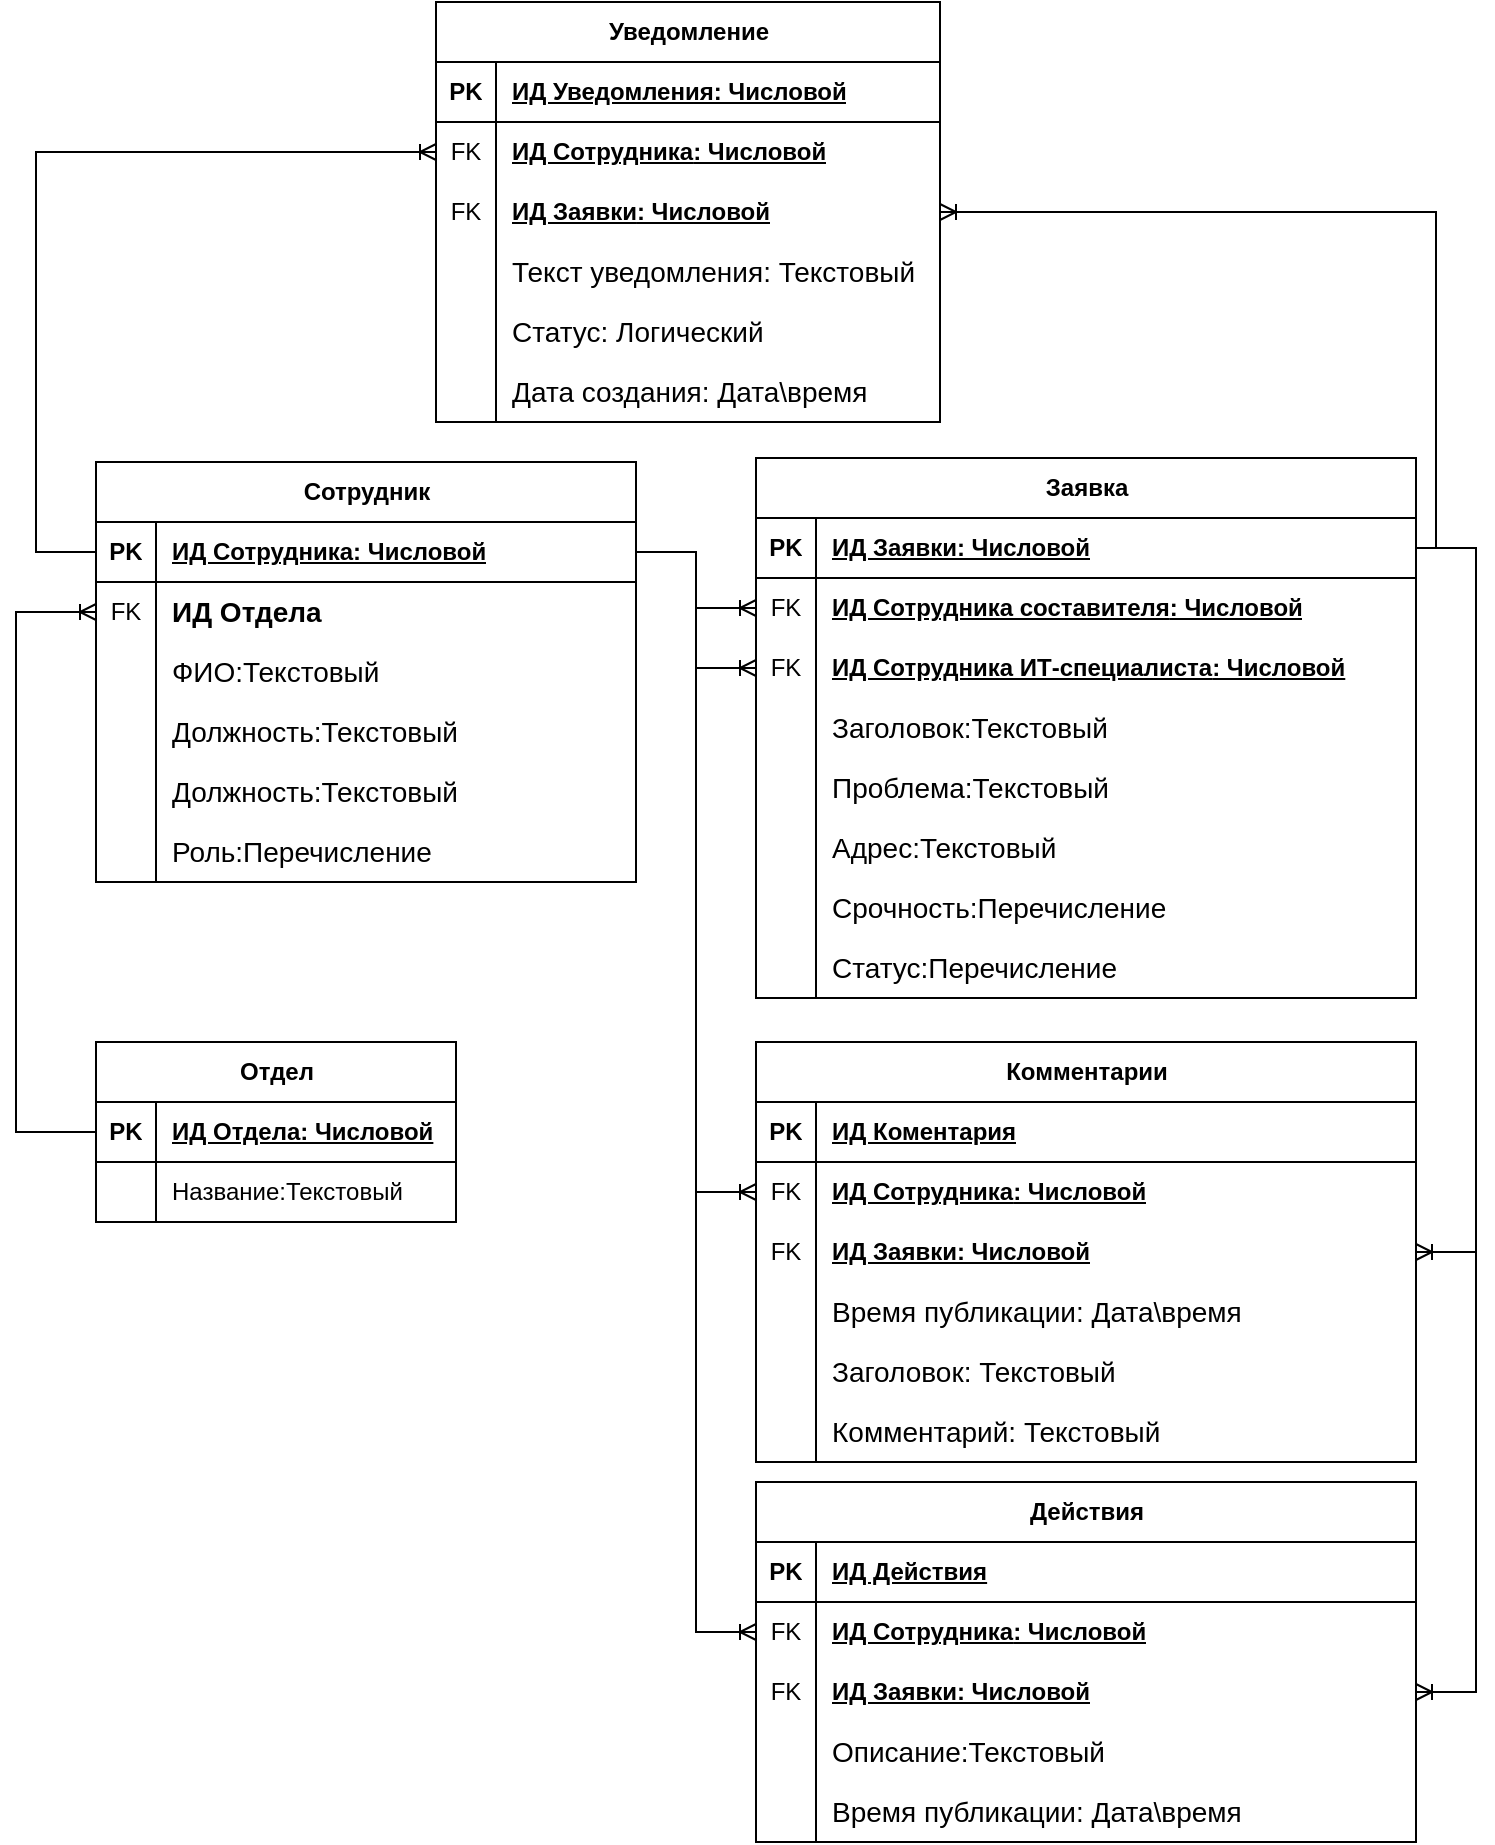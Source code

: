 <mxfile version="24.8.6">
  <diagram id="R2lEEEUBdFMjLlhIrx00" name="Page-1">
    <mxGraphModel grid="1" page="1" gridSize="10" guides="1" tooltips="1" connect="1" arrows="1" fold="1" pageScale="1" pageWidth="850" pageHeight="1100" math="0" shadow="0" extFonts="Permanent Marker^https://fonts.googleapis.com/css?family=Permanent+Marker">
      <root>
        <mxCell id="0" />
        <mxCell id="1" parent="0" />
        <mxCell id="m5fT4UCXN7bWRFgDX3Ry-18" value="Сотрудник" style="shape=table;startSize=30;container=1;collapsible=1;childLayout=tableLayout;fixedRows=1;rowLines=0;fontStyle=1;align=center;resizeLast=1;html=1;" vertex="1" parent="1">
          <mxGeometry x="140" y="250" width="270" height="210" as="geometry" />
        </mxCell>
        <mxCell id="m5fT4UCXN7bWRFgDX3Ry-19" value="" style="shape=tableRow;horizontal=0;startSize=0;swimlaneHead=0;swimlaneBody=0;fillColor=none;collapsible=0;dropTarget=0;points=[[0,0.5],[1,0.5]];portConstraint=eastwest;top=0;left=0;right=0;bottom=1;" vertex="1" parent="m5fT4UCXN7bWRFgDX3Ry-18">
          <mxGeometry y="30" width="270" height="30" as="geometry" />
        </mxCell>
        <mxCell id="m5fT4UCXN7bWRFgDX3Ry-20" value="PK" style="shape=partialRectangle;connectable=0;fillColor=none;top=0;left=0;bottom=0;right=0;fontStyle=1;overflow=hidden;whiteSpace=wrap;html=1;" vertex="1" parent="m5fT4UCXN7bWRFgDX3Ry-19">
          <mxGeometry width="30" height="30" as="geometry">
            <mxRectangle width="30" height="30" as="alternateBounds" />
          </mxGeometry>
        </mxCell>
        <mxCell id="m5fT4UCXN7bWRFgDX3Ry-21" value="ИД Сотрудника: Числовой" style="shape=partialRectangle;connectable=0;fillColor=none;top=0;left=0;bottom=0;right=0;align=left;spacingLeft=6;fontStyle=5;overflow=hidden;whiteSpace=wrap;html=1;" vertex="1" parent="m5fT4UCXN7bWRFgDX3Ry-19">
          <mxGeometry x="30" width="240" height="30" as="geometry">
            <mxRectangle width="240" height="30" as="alternateBounds" />
          </mxGeometry>
        </mxCell>
        <mxCell id="m5fT4UCXN7bWRFgDX3Ry-22" value="" style="shape=tableRow;horizontal=0;startSize=0;swimlaneHead=0;swimlaneBody=0;fillColor=none;collapsible=0;dropTarget=0;points=[[0,0.5],[1,0.5]];portConstraint=eastwest;top=0;left=0;right=0;bottom=0;" vertex="1" parent="m5fT4UCXN7bWRFgDX3Ry-18">
          <mxGeometry y="60" width="270" height="30" as="geometry" />
        </mxCell>
        <mxCell id="m5fT4UCXN7bWRFgDX3Ry-23" value="FK" style="shape=partialRectangle;connectable=0;fillColor=none;top=0;left=0;bottom=0;right=0;editable=1;overflow=hidden;whiteSpace=wrap;html=1;" vertex="1" parent="m5fT4UCXN7bWRFgDX3Ry-22">
          <mxGeometry width="30" height="30" as="geometry">
            <mxRectangle width="30" height="30" as="alternateBounds" />
          </mxGeometry>
        </mxCell>
        <mxCell id="m5fT4UCXN7bWRFgDX3Ry-24" value="&lt;font style=&quot;font-size: 14px;&quot;&gt;&lt;b&gt;ИД Отдела&lt;/b&gt;&lt;/font&gt;" style="shape=partialRectangle;connectable=0;fillColor=none;top=0;left=0;bottom=0;right=0;align=left;spacingLeft=6;overflow=hidden;whiteSpace=wrap;html=1;" vertex="1" parent="m5fT4UCXN7bWRFgDX3Ry-22">
          <mxGeometry x="30" width="240" height="30" as="geometry">
            <mxRectangle width="240" height="30" as="alternateBounds" />
          </mxGeometry>
        </mxCell>
        <mxCell id="m5fT4UCXN7bWRFgDX3Ry-25" value="" style="shape=tableRow;horizontal=0;startSize=0;swimlaneHead=0;swimlaneBody=0;fillColor=none;collapsible=0;dropTarget=0;points=[[0,0.5],[1,0.5]];portConstraint=eastwest;top=0;left=0;right=0;bottom=0;" vertex="1" parent="m5fT4UCXN7bWRFgDX3Ry-18">
          <mxGeometry y="90" width="270" height="30" as="geometry" />
        </mxCell>
        <mxCell id="m5fT4UCXN7bWRFgDX3Ry-26" value="" style="shape=partialRectangle;connectable=0;fillColor=none;top=0;left=0;bottom=0;right=0;editable=1;overflow=hidden;whiteSpace=wrap;html=1;" vertex="1" parent="m5fT4UCXN7bWRFgDX3Ry-25">
          <mxGeometry width="30" height="30" as="geometry">
            <mxRectangle width="30" height="30" as="alternateBounds" />
          </mxGeometry>
        </mxCell>
        <mxCell id="m5fT4UCXN7bWRFgDX3Ry-27" value="&lt;font style=&quot;font-size: 14px;&quot;&gt;ФИО:Текстовый&lt;/font&gt;" style="shape=partialRectangle;connectable=0;fillColor=none;top=0;left=0;bottom=0;right=0;align=left;spacingLeft=6;overflow=hidden;whiteSpace=wrap;html=1;" vertex="1" parent="m5fT4UCXN7bWRFgDX3Ry-25">
          <mxGeometry x="30" width="240" height="30" as="geometry">
            <mxRectangle width="240" height="30" as="alternateBounds" />
          </mxGeometry>
        </mxCell>
        <mxCell id="m5fT4UCXN7bWRFgDX3Ry-28" value="" style="shape=tableRow;horizontal=0;startSize=0;swimlaneHead=0;swimlaneBody=0;fillColor=none;collapsible=0;dropTarget=0;points=[[0,0.5],[1,0.5]];portConstraint=eastwest;top=0;left=0;right=0;bottom=0;" vertex="1" parent="m5fT4UCXN7bWRFgDX3Ry-18">
          <mxGeometry y="120" width="270" height="30" as="geometry" />
        </mxCell>
        <mxCell id="m5fT4UCXN7bWRFgDX3Ry-29" value="" style="shape=partialRectangle;connectable=0;fillColor=none;top=0;left=0;bottom=0;right=0;editable=1;overflow=hidden;whiteSpace=wrap;html=1;" vertex="1" parent="m5fT4UCXN7bWRFgDX3Ry-28">
          <mxGeometry width="30" height="30" as="geometry">
            <mxRectangle width="30" height="30" as="alternateBounds" />
          </mxGeometry>
        </mxCell>
        <mxCell id="m5fT4UCXN7bWRFgDX3Ry-30" value="&lt;font style=&quot;font-size: 14px;&quot;&gt;Должность:Текстовый&lt;/font&gt;" style="shape=partialRectangle;connectable=0;fillColor=none;top=0;left=0;bottom=0;right=0;align=left;spacingLeft=6;overflow=hidden;whiteSpace=wrap;html=1;" vertex="1" parent="m5fT4UCXN7bWRFgDX3Ry-28">
          <mxGeometry x="30" width="240" height="30" as="geometry">
            <mxRectangle width="240" height="30" as="alternateBounds" />
          </mxGeometry>
        </mxCell>
        <mxCell id="m5fT4UCXN7bWRFgDX3Ry-84" value="" style="shape=tableRow;horizontal=0;startSize=0;swimlaneHead=0;swimlaneBody=0;fillColor=none;collapsible=0;dropTarget=0;points=[[0,0.5],[1,0.5]];portConstraint=eastwest;top=0;left=0;right=0;bottom=0;" vertex="1" parent="m5fT4UCXN7bWRFgDX3Ry-18">
          <mxGeometry y="150" width="270" height="30" as="geometry" />
        </mxCell>
        <mxCell id="m5fT4UCXN7bWRFgDX3Ry-85" value="" style="shape=partialRectangle;connectable=0;fillColor=none;top=0;left=0;bottom=0;right=0;editable=1;overflow=hidden;whiteSpace=wrap;html=1;" vertex="1" parent="m5fT4UCXN7bWRFgDX3Ry-84">
          <mxGeometry width="30" height="30" as="geometry">
            <mxRectangle width="30" height="30" as="alternateBounds" />
          </mxGeometry>
        </mxCell>
        <mxCell id="m5fT4UCXN7bWRFgDX3Ry-86" value="&lt;font style=&quot;font-size: 14px;&quot;&gt;Должность:Текстовый&lt;/font&gt;" style="shape=partialRectangle;connectable=0;fillColor=none;top=0;left=0;bottom=0;right=0;align=left;spacingLeft=6;overflow=hidden;whiteSpace=wrap;html=1;" vertex="1" parent="m5fT4UCXN7bWRFgDX3Ry-84">
          <mxGeometry x="30" width="240" height="30" as="geometry">
            <mxRectangle width="240" height="30" as="alternateBounds" />
          </mxGeometry>
        </mxCell>
        <mxCell id="m5fT4UCXN7bWRFgDX3Ry-93" value="" style="shape=tableRow;horizontal=0;startSize=0;swimlaneHead=0;swimlaneBody=0;fillColor=none;collapsible=0;dropTarget=0;points=[[0,0.5],[1,0.5]];portConstraint=eastwest;top=0;left=0;right=0;bottom=0;" vertex="1" parent="m5fT4UCXN7bWRFgDX3Ry-18">
          <mxGeometry y="180" width="270" height="30" as="geometry" />
        </mxCell>
        <mxCell id="m5fT4UCXN7bWRFgDX3Ry-94" value="" style="shape=partialRectangle;connectable=0;fillColor=none;top=0;left=0;bottom=0;right=0;editable=1;overflow=hidden;whiteSpace=wrap;html=1;" vertex="1" parent="m5fT4UCXN7bWRFgDX3Ry-93">
          <mxGeometry width="30" height="30" as="geometry">
            <mxRectangle width="30" height="30" as="alternateBounds" />
          </mxGeometry>
        </mxCell>
        <mxCell id="m5fT4UCXN7bWRFgDX3Ry-95" value="&lt;font style=&quot;font-size: 14px;&quot;&gt;Роль:Перечисление&lt;/font&gt;" style="shape=partialRectangle;connectable=0;fillColor=none;top=0;left=0;bottom=0;right=0;align=left;spacingLeft=6;overflow=hidden;whiteSpace=wrap;html=1;" vertex="1" parent="m5fT4UCXN7bWRFgDX3Ry-93">
          <mxGeometry x="30" width="240" height="30" as="geometry">
            <mxRectangle width="240" height="30" as="alternateBounds" />
          </mxGeometry>
        </mxCell>
        <mxCell id="m5fT4UCXN7bWRFgDX3Ry-31" value="Уведомление" style="shape=table;startSize=30;container=1;collapsible=1;childLayout=tableLayout;fixedRows=1;rowLines=0;fontStyle=1;align=center;resizeLast=1;html=1;" vertex="1" parent="1">
          <mxGeometry x="310" y="20" width="252" height="210" as="geometry" />
        </mxCell>
        <mxCell id="m5fT4UCXN7bWRFgDX3Ry-32" value="" style="shape=tableRow;horizontal=0;startSize=0;swimlaneHead=0;swimlaneBody=0;fillColor=none;collapsible=0;dropTarget=0;points=[[0,0.5],[1,0.5]];portConstraint=eastwest;top=0;left=0;right=0;bottom=1;" vertex="1" parent="m5fT4UCXN7bWRFgDX3Ry-31">
          <mxGeometry y="30" width="252" height="30" as="geometry" />
        </mxCell>
        <mxCell id="m5fT4UCXN7bWRFgDX3Ry-33" value="PK" style="shape=partialRectangle;connectable=0;fillColor=none;top=0;left=0;bottom=0;right=0;fontStyle=1;overflow=hidden;whiteSpace=wrap;html=1;" vertex="1" parent="m5fT4UCXN7bWRFgDX3Ry-32">
          <mxGeometry width="30" height="30" as="geometry">
            <mxRectangle width="30" height="30" as="alternateBounds" />
          </mxGeometry>
        </mxCell>
        <mxCell id="m5fT4UCXN7bWRFgDX3Ry-34" value="ИД Уведомления: Числовой" style="shape=partialRectangle;connectable=0;fillColor=none;top=0;left=0;bottom=0;right=0;align=left;spacingLeft=6;fontStyle=5;overflow=hidden;whiteSpace=wrap;html=1;" vertex="1" parent="m5fT4UCXN7bWRFgDX3Ry-32">
          <mxGeometry x="30" width="222" height="30" as="geometry">
            <mxRectangle width="222" height="30" as="alternateBounds" />
          </mxGeometry>
        </mxCell>
        <mxCell id="m5fT4UCXN7bWRFgDX3Ry-35" value="" style="shape=tableRow;horizontal=0;startSize=0;swimlaneHead=0;swimlaneBody=0;fillColor=none;collapsible=0;dropTarget=0;points=[[0,0.5],[1,0.5]];portConstraint=eastwest;top=0;left=0;right=0;bottom=0;" vertex="1" parent="m5fT4UCXN7bWRFgDX3Ry-31">
          <mxGeometry y="60" width="252" height="30" as="geometry" />
        </mxCell>
        <mxCell id="m5fT4UCXN7bWRFgDX3Ry-36" value="FK" style="shape=partialRectangle;connectable=0;fillColor=none;top=0;left=0;bottom=0;right=0;editable=1;overflow=hidden;whiteSpace=wrap;html=1;" vertex="1" parent="m5fT4UCXN7bWRFgDX3Ry-35">
          <mxGeometry width="30" height="30" as="geometry">
            <mxRectangle width="30" height="30" as="alternateBounds" />
          </mxGeometry>
        </mxCell>
        <mxCell id="m5fT4UCXN7bWRFgDX3Ry-37" value="&lt;span style=&quot;font-weight: 700; text-decoration-line: underline;&quot;&gt;ИД Сотрудника&lt;/span&gt;&lt;span style=&quot;font-weight: 700; text-decoration-line: underline;&quot;&gt;: Числовой&lt;/span&gt;" style="shape=partialRectangle;connectable=0;fillColor=none;top=0;left=0;bottom=0;right=0;align=left;spacingLeft=6;overflow=hidden;whiteSpace=wrap;html=1;" vertex="1" parent="m5fT4UCXN7bWRFgDX3Ry-35">
          <mxGeometry x="30" width="222" height="30" as="geometry">
            <mxRectangle width="222" height="30" as="alternateBounds" />
          </mxGeometry>
        </mxCell>
        <mxCell id="m5fT4UCXN7bWRFgDX3Ry-38" value="" style="shape=tableRow;horizontal=0;startSize=0;swimlaneHead=0;swimlaneBody=0;fillColor=none;collapsible=0;dropTarget=0;points=[[0,0.5],[1,0.5]];portConstraint=eastwest;top=0;left=0;right=0;bottom=0;" vertex="1" parent="m5fT4UCXN7bWRFgDX3Ry-31">
          <mxGeometry y="90" width="252" height="30" as="geometry" />
        </mxCell>
        <mxCell id="m5fT4UCXN7bWRFgDX3Ry-39" value="FK" style="shape=partialRectangle;connectable=0;fillColor=none;top=0;left=0;bottom=0;right=0;editable=1;overflow=hidden;whiteSpace=wrap;html=1;" vertex="1" parent="m5fT4UCXN7bWRFgDX3Ry-38">
          <mxGeometry width="30" height="30" as="geometry">
            <mxRectangle width="30" height="30" as="alternateBounds" />
          </mxGeometry>
        </mxCell>
        <mxCell id="m5fT4UCXN7bWRFgDX3Ry-40" value="&lt;span style=&quot;font-weight: 700; text-decoration-line: underline;&quot;&gt;ИД Заявки&lt;/span&gt;&lt;span style=&quot;font-weight: 700; text-decoration-line: underline;&quot;&gt;: Числовой&lt;/span&gt;" style="shape=partialRectangle;connectable=0;fillColor=none;top=0;left=0;bottom=0;right=0;align=left;spacingLeft=6;overflow=hidden;whiteSpace=wrap;html=1;" vertex="1" parent="m5fT4UCXN7bWRFgDX3Ry-38">
          <mxGeometry x="30" width="222" height="30" as="geometry">
            <mxRectangle width="222" height="30" as="alternateBounds" />
          </mxGeometry>
        </mxCell>
        <mxCell id="m5fT4UCXN7bWRFgDX3Ry-41" value="" style="shape=tableRow;horizontal=0;startSize=0;swimlaneHead=0;swimlaneBody=0;fillColor=none;collapsible=0;dropTarget=0;points=[[0,0.5],[1,0.5]];portConstraint=eastwest;top=0;left=0;right=0;bottom=0;" vertex="1" parent="m5fT4UCXN7bWRFgDX3Ry-31">
          <mxGeometry y="120" width="252" height="30" as="geometry" />
        </mxCell>
        <mxCell id="m5fT4UCXN7bWRFgDX3Ry-42" value="" style="shape=partialRectangle;connectable=0;fillColor=none;top=0;left=0;bottom=0;right=0;editable=1;overflow=hidden;whiteSpace=wrap;html=1;" vertex="1" parent="m5fT4UCXN7bWRFgDX3Ry-41">
          <mxGeometry width="30" height="30" as="geometry">
            <mxRectangle width="30" height="30" as="alternateBounds" />
          </mxGeometry>
        </mxCell>
        <mxCell id="m5fT4UCXN7bWRFgDX3Ry-43" value="&lt;span style=&quot;font-size: 14px;&quot;&gt;Текст уведомления: Текстовый&lt;/span&gt;" style="shape=partialRectangle;connectable=0;fillColor=none;top=0;left=0;bottom=0;right=0;align=left;spacingLeft=6;overflow=hidden;whiteSpace=wrap;html=1;" vertex="1" parent="m5fT4UCXN7bWRFgDX3Ry-41">
          <mxGeometry x="30" width="222" height="30" as="geometry">
            <mxRectangle width="222" height="30" as="alternateBounds" />
          </mxGeometry>
        </mxCell>
        <mxCell id="-YL9Qw6gLJrO2GEojxr--1" value="" style="shape=tableRow;horizontal=0;startSize=0;swimlaneHead=0;swimlaneBody=0;fillColor=none;collapsible=0;dropTarget=0;points=[[0,0.5],[1,0.5]];portConstraint=eastwest;top=0;left=0;right=0;bottom=0;" vertex="1" parent="m5fT4UCXN7bWRFgDX3Ry-31">
          <mxGeometry y="150" width="252" height="30" as="geometry" />
        </mxCell>
        <mxCell id="-YL9Qw6gLJrO2GEojxr--2" value="" style="shape=partialRectangle;connectable=0;fillColor=none;top=0;left=0;bottom=0;right=0;editable=1;overflow=hidden;whiteSpace=wrap;html=1;" vertex="1" parent="-YL9Qw6gLJrO2GEojxr--1">
          <mxGeometry width="30" height="30" as="geometry">
            <mxRectangle width="30" height="30" as="alternateBounds" />
          </mxGeometry>
        </mxCell>
        <mxCell id="-YL9Qw6gLJrO2GEojxr--3" value="&lt;font style=&quot;font-size: 14px;&quot;&gt;Статус: Логический&lt;/font&gt;" style="shape=partialRectangle;connectable=0;fillColor=none;top=0;left=0;bottom=0;right=0;align=left;spacingLeft=6;overflow=hidden;whiteSpace=wrap;html=1;" vertex="1" parent="-YL9Qw6gLJrO2GEojxr--1">
          <mxGeometry x="30" width="222" height="30" as="geometry">
            <mxRectangle width="222" height="30" as="alternateBounds" />
          </mxGeometry>
        </mxCell>
        <mxCell id="-YL9Qw6gLJrO2GEojxr--4" value="" style="shape=tableRow;horizontal=0;startSize=0;swimlaneHead=0;swimlaneBody=0;fillColor=none;collapsible=0;dropTarget=0;points=[[0,0.5],[1,0.5]];portConstraint=eastwest;top=0;left=0;right=0;bottom=0;" vertex="1" parent="m5fT4UCXN7bWRFgDX3Ry-31">
          <mxGeometry y="180" width="252" height="30" as="geometry" />
        </mxCell>
        <mxCell id="-YL9Qw6gLJrO2GEojxr--5" value="" style="shape=partialRectangle;connectable=0;fillColor=none;top=0;left=0;bottom=0;right=0;editable=1;overflow=hidden;whiteSpace=wrap;html=1;" vertex="1" parent="-YL9Qw6gLJrO2GEojxr--4">
          <mxGeometry width="30" height="30" as="geometry">
            <mxRectangle width="30" height="30" as="alternateBounds" />
          </mxGeometry>
        </mxCell>
        <mxCell id="-YL9Qw6gLJrO2GEojxr--6" value="&lt;font style=&quot;font-size: 14px;&quot;&gt;Дата создания: Дата\время&lt;/font&gt;" style="shape=partialRectangle;connectable=0;fillColor=none;top=0;left=0;bottom=0;right=0;align=left;spacingLeft=6;overflow=hidden;whiteSpace=wrap;html=1;" vertex="1" parent="-YL9Qw6gLJrO2GEojxr--4">
          <mxGeometry x="30" width="222" height="30" as="geometry">
            <mxRectangle width="222" height="30" as="alternateBounds" />
          </mxGeometry>
        </mxCell>
        <mxCell id="m5fT4UCXN7bWRFgDX3Ry-44" value="Отдел" style="shape=table;startSize=30;container=1;collapsible=1;childLayout=tableLayout;fixedRows=1;rowLines=0;fontStyle=1;align=center;resizeLast=1;html=1;" vertex="1" parent="1">
          <mxGeometry x="140" y="540" width="180" height="90" as="geometry" />
        </mxCell>
        <mxCell id="m5fT4UCXN7bWRFgDX3Ry-45" value="" style="shape=tableRow;horizontal=0;startSize=0;swimlaneHead=0;swimlaneBody=0;fillColor=none;collapsible=0;dropTarget=0;points=[[0,0.5],[1,0.5]];portConstraint=eastwest;top=0;left=0;right=0;bottom=1;" vertex="1" parent="m5fT4UCXN7bWRFgDX3Ry-44">
          <mxGeometry y="30" width="180" height="30" as="geometry" />
        </mxCell>
        <mxCell id="m5fT4UCXN7bWRFgDX3Ry-46" value="PK" style="shape=partialRectangle;connectable=0;fillColor=none;top=0;left=0;bottom=0;right=0;fontStyle=1;overflow=hidden;whiteSpace=wrap;html=1;" vertex="1" parent="m5fT4UCXN7bWRFgDX3Ry-45">
          <mxGeometry width="30" height="30" as="geometry">
            <mxRectangle width="30" height="30" as="alternateBounds" />
          </mxGeometry>
        </mxCell>
        <mxCell id="m5fT4UCXN7bWRFgDX3Ry-47" value="ИД Отдела: Числовой" style="shape=partialRectangle;connectable=0;fillColor=none;top=0;left=0;bottom=0;right=0;align=left;spacingLeft=6;fontStyle=5;overflow=hidden;whiteSpace=wrap;html=1;" vertex="1" parent="m5fT4UCXN7bWRFgDX3Ry-45">
          <mxGeometry x="30" width="150" height="30" as="geometry">
            <mxRectangle width="150" height="30" as="alternateBounds" />
          </mxGeometry>
        </mxCell>
        <mxCell id="m5fT4UCXN7bWRFgDX3Ry-48" value="" style="shape=tableRow;horizontal=0;startSize=0;swimlaneHead=0;swimlaneBody=0;fillColor=none;collapsible=0;dropTarget=0;points=[[0,0.5],[1,0.5]];portConstraint=eastwest;top=0;left=0;right=0;bottom=0;" vertex="1" parent="m5fT4UCXN7bWRFgDX3Ry-44">
          <mxGeometry y="60" width="180" height="30" as="geometry" />
        </mxCell>
        <mxCell id="m5fT4UCXN7bWRFgDX3Ry-49" value="" style="shape=partialRectangle;connectable=0;fillColor=none;top=0;left=0;bottom=0;right=0;editable=1;overflow=hidden;whiteSpace=wrap;html=1;" vertex="1" parent="m5fT4UCXN7bWRFgDX3Ry-48">
          <mxGeometry width="30" height="30" as="geometry">
            <mxRectangle width="30" height="30" as="alternateBounds" />
          </mxGeometry>
        </mxCell>
        <mxCell id="m5fT4UCXN7bWRFgDX3Ry-50" value="Название:Текстовый" style="shape=partialRectangle;connectable=0;fillColor=none;top=0;left=0;bottom=0;right=0;align=left;spacingLeft=6;overflow=hidden;whiteSpace=wrap;html=1;" vertex="1" parent="m5fT4UCXN7bWRFgDX3Ry-48">
          <mxGeometry x="30" width="150" height="30" as="geometry">
            <mxRectangle width="150" height="30" as="alternateBounds" />
          </mxGeometry>
        </mxCell>
        <mxCell id="m5fT4UCXN7bWRFgDX3Ry-57" value="Заявка" style="shape=table;startSize=30;container=1;collapsible=1;childLayout=tableLayout;fixedRows=1;rowLines=0;fontStyle=1;align=center;resizeLast=1;html=1;" vertex="1" parent="1">
          <mxGeometry x="470" y="248" width="330" height="270" as="geometry" />
        </mxCell>
        <mxCell id="m5fT4UCXN7bWRFgDX3Ry-58" value="" style="shape=tableRow;horizontal=0;startSize=0;swimlaneHead=0;swimlaneBody=0;fillColor=none;collapsible=0;dropTarget=0;points=[[0,0.5],[1,0.5]];portConstraint=eastwest;top=0;left=0;right=0;bottom=1;" vertex="1" parent="m5fT4UCXN7bWRFgDX3Ry-57">
          <mxGeometry y="30" width="330" height="30" as="geometry" />
        </mxCell>
        <mxCell id="m5fT4UCXN7bWRFgDX3Ry-59" value="PK" style="shape=partialRectangle;connectable=0;fillColor=none;top=0;left=0;bottom=0;right=0;fontStyle=1;overflow=hidden;whiteSpace=wrap;html=1;" vertex="1" parent="m5fT4UCXN7bWRFgDX3Ry-58">
          <mxGeometry width="30" height="30" as="geometry">
            <mxRectangle width="30" height="30" as="alternateBounds" />
          </mxGeometry>
        </mxCell>
        <mxCell id="m5fT4UCXN7bWRFgDX3Ry-60" value="ИД Заявки: Числовой" style="shape=partialRectangle;connectable=0;fillColor=none;top=0;left=0;bottom=0;right=0;align=left;spacingLeft=6;fontStyle=5;overflow=hidden;whiteSpace=wrap;html=1;" vertex="1" parent="m5fT4UCXN7bWRFgDX3Ry-58">
          <mxGeometry x="30" width="300" height="30" as="geometry">
            <mxRectangle width="300" height="30" as="alternateBounds" />
          </mxGeometry>
        </mxCell>
        <mxCell id="m5fT4UCXN7bWRFgDX3Ry-61" value="" style="shape=tableRow;horizontal=0;startSize=0;swimlaneHead=0;swimlaneBody=0;fillColor=none;collapsible=0;dropTarget=0;points=[[0,0.5],[1,0.5]];portConstraint=eastwest;top=0;left=0;right=0;bottom=0;" vertex="1" parent="m5fT4UCXN7bWRFgDX3Ry-57">
          <mxGeometry y="60" width="330" height="30" as="geometry" />
        </mxCell>
        <mxCell id="m5fT4UCXN7bWRFgDX3Ry-62" value="FK" style="shape=partialRectangle;connectable=0;fillColor=none;top=0;left=0;bottom=0;right=0;editable=1;overflow=hidden;whiteSpace=wrap;html=1;" vertex="1" parent="m5fT4UCXN7bWRFgDX3Ry-61">
          <mxGeometry width="30" height="30" as="geometry">
            <mxRectangle width="30" height="30" as="alternateBounds" />
          </mxGeometry>
        </mxCell>
        <mxCell id="m5fT4UCXN7bWRFgDX3Ry-63" value="&lt;span style=&quot;font-weight: 700; text-decoration-line: underline;&quot;&gt;ИД Сотрудника составителя&lt;/span&gt;&lt;span style=&quot;font-weight: 700; text-decoration-line: underline;&quot;&gt;: Числовой&lt;/span&gt;" style="shape=partialRectangle;connectable=0;fillColor=none;top=0;left=0;bottom=0;right=0;align=left;spacingLeft=6;overflow=hidden;whiteSpace=wrap;html=1;" vertex="1" parent="m5fT4UCXN7bWRFgDX3Ry-61">
          <mxGeometry x="30" width="300" height="30" as="geometry">
            <mxRectangle width="300" height="30" as="alternateBounds" />
          </mxGeometry>
        </mxCell>
        <mxCell id="m5fT4UCXN7bWRFgDX3Ry-64" value="" style="shape=tableRow;horizontal=0;startSize=0;swimlaneHead=0;swimlaneBody=0;fillColor=none;collapsible=0;dropTarget=0;points=[[0,0.5],[1,0.5]];portConstraint=eastwest;top=0;left=0;right=0;bottom=0;" vertex="1" parent="m5fT4UCXN7bWRFgDX3Ry-57">
          <mxGeometry y="90" width="330" height="30" as="geometry" />
        </mxCell>
        <mxCell id="m5fT4UCXN7bWRFgDX3Ry-65" value="FK" style="shape=partialRectangle;connectable=0;fillColor=none;top=0;left=0;bottom=0;right=0;editable=1;overflow=hidden;whiteSpace=wrap;html=1;" vertex="1" parent="m5fT4UCXN7bWRFgDX3Ry-64">
          <mxGeometry width="30" height="30" as="geometry">
            <mxRectangle width="30" height="30" as="alternateBounds" />
          </mxGeometry>
        </mxCell>
        <mxCell id="m5fT4UCXN7bWRFgDX3Ry-66" value="&lt;span style=&quot;text-decoration-line: underline; font-weight: 700;&quot;&gt;ИД Сотрудника ИТ-специалиста&lt;/span&gt;&lt;span style=&quot;text-decoration-line: underline; font-weight: 700;&quot;&gt;: Числовой&lt;/span&gt;" style="shape=partialRectangle;connectable=0;fillColor=none;top=0;left=0;bottom=0;right=0;align=left;spacingLeft=6;overflow=hidden;whiteSpace=wrap;html=1;" vertex="1" parent="m5fT4UCXN7bWRFgDX3Ry-64">
          <mxGeometry x="30" width="300" height="30" as="geometry">
            <mxRectangle width="300" height="30" as="alternateBounds" />
          </mxGeometry>
        </mxCell>
        <mxCell id="m5fT4UCXN7bWRFgDX3Ry-67" value="" style="shape=tableRow;horizontal=0;startSize=0;swimlaneHead=0;swimlaneBody=0;fillColor=none;collapsible=0;dropTarget=0;points=[[0,0.5],[1,0.5]];portConstraint=eastwest;top=0;left=0;right=0;bottom=0;" vertex="1" parent="m5fT4UCXN7bWRFgDX3Ry-57">
          <mxGeometry y="120" width="330" height="30" as="geometry" />
        </mxCell>
        <mxCell id="m5fT4UCXN7bWRFgDX3Ry-68" value="" style="shape=partialRectangle;connectable=0;fillColor=none;top=0;left=0;bottom=0;right=0;editable=1;overflow=hidden;whiteSpace=wrap;html=1;" vertex="1" parent="m5fT4UCXN7bWRFgDX3Ry-67">
          <mxGeometry width="30" height="30" as="geometry">
            <mxRectangle width="30" height="30" as="alternateBounds" />
          </mxGeometry>
        </mxCell>
        <mxCell id="m5fT4UCXN7bWRFgDX3Ry-69" value="&lt;font style=&quot;font-size: 14px;&quot;&gt;Заголовок:Текстовый&lt;/font&gt;" style="shape=partialRectangle;connectable=0;fillColor=none;top=0;left=0;bottom=0;right=0;align=left;spacingLeft=6;overflow=hidden;whiteSpace=wrap;html=1;" vertex="1" parent="m5fT4UCXN7bWRFgDX3Ry-67">
          <mxGeometry x="30" width="300" height="30" as="geometry">
            <mxRectangle width="300" height="30" as="alternateBounds" />
          </mxGeometry>
        </mxCell>
        <mxCell id="m5fT4UCXN7bWRFgDX3Ry-87" value="" style="shape=tableRow;horizontal=0;startSize=0;swimlaneHead=0;swimlaneBody=0;fillColor=none;collapsible=0;dropTarget=0;points=[[0,0.5],[1,0.5]];portConstraint=eastwest;top=0;left=0;right=0;bottom=0;" vertex="1" parent="m5fT4UCXN7bWRFgDX3Ry-57">
          <mxGeometry y="150" width="330" height="30" as="geometry" />
        </mxCell>
        <mxCell id="m5fT4UCXN7bWRFgDX3Ry-88" value="" style="shape=partialRectangle;connectable=0;fillColor=none;top=0;left=0;bottom=0;right=0;editable=1;overflow=hidden;whiteSpace=wrap;html=1;" vertex="1" parent="m5fT4UCXN7bWRFgDX3Ry-87">
          <mxGeometry width="30" height="30" as="geometry">
            <mxRectangle width="30" height="30" as="alternateBounds" />
          </mxGeometry>
        </mxCell>
        <mxCell id="m5fT4UCXN7bWRFgDX3Ry-89" value="&lt;font style=&quot;font-size: 14px;&quot;&gt;Проблема:Текстовый&lt;/font&gt;" style="shape=partialRectangle;connectable=0;fillColor=none;top=0;left=0;bottom=0;right=0;align=left;spacingLeft=6;overflow=hidden;whiteSpace=wrap;html=1;" vertex="1" parent="m5fT4UCXN7bWRFgDX3Ry-87">
          <mxGeometry x="30" width="300" height="30" as="geometry">
            <mxRectangle width="300" height="30" as="alternateBounds" />
          </mxGeometry>
        </mxCell>
        <mxCell id="m5fT4UCXN7bWRFgDX3Ry-90" value="" style="shape=tableRow;horizontal=0;startSize=0;swimlaneHead=0;swimlaneBody=0;fillColor=none;collapsible=0;dropTarget=0;points=[[0,0.5],[1,0.5]];portConstraint=eastwest;top=0;left=0;right=0;bottom=0;" vertex="1" parent="m5fT4UCXN7bWRFgDX3Ry-57">
          <mxGeometry y="180" width="330" height="30" as="geometry" />
        </mxCell>
        <mxCell id="m5fT4UCXN7bWRFgDX3Ry-91" value="" style="shape=partialRectangle;connectable=0;fillColor=none;top=0;left=0;bottom=0;right=0;editable=1;overflow=hidden;whiteSpace=wrap;html=1;" vertex="1" parent="m5fT4UCXN7bWRFgDX3Ry-90">
          <mxGeometry width="30" height="30" as="geometry">
            <mxRectangle width="30" height="30" as="alternateBounds" />
          </mxGeometry>
        </mxCell>
        <mxCell id="m5fT4UCXN7bWRFgDX3Ry-92" value="&lt;span style=&quot;font-size: 14px;&quot;&gt;Адрес:Текстовый&lt;/span&gt;" style="shape=partialRectangle;connectable=0;fillColor=none;top=0;left=0;bottom=0;right=0;align=left;spacingLeft=6;overflow=hidden;whiteSpace=wrap;html=1;" vertex="1" parent="m5fT4UCXN7bWRFgDX3Ry-90">
          <mxGeometry x="30" width="300" height="30" as="geometry">
            <mxRectangle width="300" height="30" as="alternateBounds" />
          </mxGeometry>
        </mxCell>
        <mxCell id="m5fT4UCXN7bWRFgDX3Ry-96" value="" style="shape=tableRow;horizontal=0;startSize=0;swimlaneHead=0;swimlaneBody=0;fillColor=none;collapsible=0;dropTarget=0;points=[[0,0.5],[1,0.5]];portConstraint=eastwest;top=0;left=0;right=0;bottom=0;" vertex="1" parent="m5fT4UCXN7bWRFgDX3Ry-57">
          <mxGeometry y="210" width="330" height="30" as="geometry" />
        </mxCell>
        <mxCell id="m5fT4UCXN7bWRFgDX3Ry-97" value="" style="shape=partialRectangle;connectable=0;fillColor=none;top=0;left=0;bottom=0;right=0;editable=1;overflow=hidden;whiteSpace=wrap;html=1;" vertex="1" parent="m5fT4UCXN7bWRFgDX3Ry-96">
          <mxGeometry width="30" height="30" as="geometry">
            <mxRectangle width="30" height="30" as="alternateBounds" />
          </mxGeometry>
        </mxCell>
        <mxCell id="m5fT4UCXN7bWRFgDX3Ry-98" value="&lt;font style=&quot;font-size: 14px;&quot;&gt;Срочность:Перечисление&lt;/font&gt;" style="shape=partialRectangle;connectable=0;fillColor=none;top=0;left=0;bottom=0;right=0;align=left;spacingLeft=6;overflow=hidden;whiteSpace=wrap;html=1;" vertex="1" parent="m5fT4UCXN7bWRFgDX3Ry-96">
          <mxGeometry x="30" width="300" height="30" as="geometry">
            <mxRectangle width="300" height="30" as="alternateBounds" />
          </mxGeometry>
        </mxCell>
        <mxCell id="m5fT4UCXN7bWRFgDX3Ry-140" value="" style="shape=tableRow;horizontal=0;startSize=0;swimlaneHead=0;swimlaneBody=0;fillColor=none;collapsible=0;dropTarget=0;points=[[0,0.5],[1,0.5]];portConstraint=eastwest;top=0;left=0;right=0;bottom=0;" vertex="1" parent="m5fT4UCXN7bWRFgDX3Ry-57">
          <mxGeometry y="240" width="330" height="30" as="geometry" />
        </mxCell>
        <mxCell id="m5fT4UCXN7bWRFgDX3Ry-141" value="" style="shape=partialRectangle;connectable=0;fillColor=none;top=0;left=0;bottom=0;right=0;editable=1;overflow=hidden;whiteSpace=wrap;html=1;" vertex="1" parent="m5fT4UCXN7bWRFgDX3Ry-140">
          <mxGeometry width="30" height="30" as="geometry">
            <mxRectangle width="30" height="30" as="alternateBounds" />
          </mxGeometry>
        </mxCell>
        <mxCell id="m5fT4UCXN7bWRFgDX3Ry-142" value="&lt;span style=&quot;font-size: 14px;&quot;&gt;Статус:Перечисление&lt;/span&gt;" style="shape=partialRectangle;connectable=0;fillColor=none;top=0;left=0;bottom=0;right=0;align=left;spacingLeft=6;overflow=hidden;whiteSpace=wrap;html=1;" vertex="1" parent="m5fT4UCXN7bWRFgDX3Ry-140">
          <mxGeometry x="30" width="300" height="30" as="geometry">
            <mxRectangle width="300" height="30" as="alternateBounds" />
          </mxGeometry>
        </mxCell>
        <mxCell id="m5fT4UCXN7bWRFgDX3Ry-73" value="" style="fontSize=12;html=1;endArrow=ERoneToMany;rounded=0;entryX=0;entryY=0.5;entryDx=0;entryDy=0;exitX=0;exitY=0.5;exitDx=0;exitDy=0;" edge="1" parent="1" source="m5fT4UCXN7bWRFgDX3Ry-45" target="m5fT4UCXN7bWRFgDX3Ry-22">
          <mxGeometry width="100" height="100" relative="1" as="geometry">
            <mxPoint x="270" y="440" as="sourcePoint" />
            <mxPoint x="370" y="340" as="targetPoint" />
            <Array as="points">
              <mxPoint x="100" y="585" />
              <mxPoint x="100" y="485" />
              <mxPoint x="100" y="410" />
              <mxPoint x="100" y="325" />
            </Array>
          </mxGeometry>
        </mxCell>
        <mxCell id="m5fT4UCXN7bWRFgDX3Ry-77" value="" style="edgeStyle=entityRelationEdgeStyle;fontSize=12;html=1;endArrow=ERoneToMany;rounded=0;entryX=0;entryY=0.5;entryDx=0;entryDy=0;" edge="1" parent="1" source="m5fT4UCXN7bWRFgDX3Ry-19" target="m5fT4UCXN7bWRFgDX3Ry-61">
          <mxGeometry width="100" height="100" relative="1" as="geometry">
            <mxPoint x="270" y="440" as="sourcePoint" />
            <mxPoint x="500" y="440" as="targetPoint" />
          </mxGeometry>
        </mxCell>
        <mxCell id="m5fT4UCXN7bWRFgDX3Ry-78" value="" style="edgeStyle=orthogonalEdgeStyle;fontSize=12;html=1;endArrow=ERoneToMany;rounded=0;entryX=0;entryY=0.5;entryDx=0;entryDy=0;exitX=0;exitY=0.5;exitDx=0;exitDy=0;" edge="1" parent="1" source="m5fT4UCXN7bWRFgDX3Ry-19" target="m5fT4UCXN7bWRFgDX3Ry-35">
          <mxGeometry width="100" height="100" relative="1" as="geometry">
            <mxPoint x="150" y="150" as="sourcePoint" />
            <mxPoint x="300" y="120" as="targetPoint" />
            <Array as="points">
              <mxPoint x="110" y="295" />
              <mxPoint x="110" y="95" />
            </Array>
          </mxGeometry>
        </mxCell>
        <mxCell id="m5fT4UCXN7bWRFgDX3Ry-79" value="" style="edgeStyle=orthogonalEdgeStyle;fontSize=12;html=1;endArrow=ERoneToMany;rounded=0;exitX=1;exitY=0.5;exitDx=0;exitDy=0;entryX=1;entryY=0.5;entryDx=0;entryDy=0;" edge="1" parent="1" source="m5fT4UCXN7bWRFgDX3Ry-58" target="m5fT4UCXN7bWRFgDX3Ry-38">
          <mxGeometry width="100" height="100" relative="1" as="geometry">
            <mxPoint x="430" y="280" as="sourcePoint" />
            <mxPoint x="600" y="130" as="targetPoint" />
          </mxGeometry>
        </mxCell>
        <mxCell id="m5fT4UCXN7bWRFgDX3Ry-99" value="Комментарии" style="shape=table;startSize=30;container=1;collapsible=1;childLayout=tableLayout;fixedRows=1;rowLines=0;fontStyle=1;align=center;resizeLast=1;html=1;" vertex="1" parent="1">
          <mxGeometry x="470" y="540" width="330" height="210" as="geometry" />
        </mxCell>
        <mxCell id="m5fT4UCXN7bWRFgDX3Ry-100" value="" style="shape=tableRow;horizontal=0;startSize=0;swimlaneHead=0;swimlaneBody=0;fillColor=none;collapsible=0;dropTarget=0;points=[[0,0.5],[1,0.5]];portConstraint=eastwest;top=0;left=0;right=0;bottom=1;" vertex="1" parent="m5fT4UCXN7bWRFgDX3Ry-99">
          <mxGeometry y="30" width="330" height="30" as="geometry" />
        </mxCell>
        <mxCell id="m5fT4UCXN7bWRFgDX3Ry-101" value="PK" style="shape=partialRectangle;connectable=0;fillColor=none;top=0;left=0;bottom=0;right=0;fontStyle=1;overflow=hidden;whiteSpace=wrap;html=1;" vertex="1" parent="m5fT4UCXN7bWRFgDX3Ry-100">
          <mxGeometry width="30" height="30" as="geometry">
            <mxRectangle width="30" height="30" as="alternateBounds" />
          </mxGeometry>
        </mxCell>
        <mxCell id="m5fT4UCXN7bWRFgDX3Ry-102" value="ИД Коментария" style="shape=partialRectangle;connectable=0;fillColor=none;top=0;left=0;bottom=0;right=0;align=left;spacingLeft=6;fontStyle=5;overflow=hidden;whiteSpace=wrap;html=1;" vertex="1" parent="m5fT4UCXN7bWRFgDX3Ry-100">
          <mxGeometry x="30" width="300" height="30" as="geometry">
            <mxRectangle width="300" height="30" as="alternateBounds" />
          </mxGeometry>
        </mxCell>
        <mxCell id="m5fT4UCXN7bWRFgDX3Ry-103" value="" style="shape=tableRow;horizontal=0;startSize=0;swimlaneHead=0;swimlaneBody=0;fillColor=none;collapsible=0;dropTarget=0;points=[[0,0.5],[1,0.5]];portConstraint=eastwest;top=0;left=0;right=0;bottom=0;" vertex="1" parent="m5fT4UCXN7bWRFgDX3Ry-99">
          <mxGeometry y="60" width="330" height="30" as="geometry" />
        </mxCell>
        <mxCell id="m5fT4UCXN7bWRFgDX3Ry-104" value="FK" style="shape=partialRectangle;connectable=0;fillColor=none;top=0;left=0;bottom=0;right=0;editable=1;overflow=hidden;whiteSpace=wrap;html=1;" vertex="1" parent="m5fT4UCXN7bWRFgDX3Ry-103">
          <mxGeometry width="30" height="30" as="geometry">
            <mxRectangle width="30" height="30" as="alternateBounds" />
          </mxGeometry>
        </mxCell>
        <mxCell id="m5fT4UCXN7bWRFgDX3Ry-105" value="&lt;span style=&quot;text-decoration-line: underline; font-weight: 700;&quot;&gt;ИД Сотрудника&lt;/span&gt;&lt;span style=&quot;text-decoration-line: underline; font-weight: 700;&quot;&gt;: Числовой&lt;/span&gt;" style="shape=partialRectangle;connectable=0;fillColor=none;top=0;left=0;bottom=0;right=0;align=left;spacingLeft=6;overflow=hidden;whiteSpace=wrap;html=1;" vertex="1" parent="m5fT4UCXN7bWRFgDX3Ry-103">
          <mxGeometry x="30" width="300" height="30" as="geometry">
            <mxRectangle width="300" height="30" as="alternateBounds" />
          </mxGeometry>
        </mxCell>
        <mxCell id="m5fT4UCXN7bWRFgDX3Ry-106" value="" style="shape=tableRow;horizontal=0;startSize=0;swimlaneHead=0;swimlaneBody=0;fillColor=none;collapsible=0;dropTarget=0;points=[[0,0.5],[1,0.5]];portConstraint=eastwest;top=0;left=0;right=0;bottom=0;" vertex="1" parent="m5fT4UCXN7bWRFgDX3Ry-99">
          <mxGeometry y="90" width="330" height="30" as="geometry" />
        </mxCell>
        <mxCell id="m5fT4UCXN7bWRFgDX3Ry-107" value="FK" style="shape=partialRectangle;connectable=0;fillColor=none;top=0;left=0;bottom=0;right=0;editable=1;overflow=hidden;whiteSpace=wrap;html=1;" vertex="1" parent="m5fT4UCXN7bWRFgDX3Ry-106">
          <mxGeometry width="30" height="30" as="geometry">
            <mxRectangle width="30" height="30" as="alternateBounds" />
          </mxGeometry>
        </mxCell>
        <mxCell id="m5fT4UCXN7bWRFgDX3Ry-108" value="&lt;span style=&quot;font-weight: 700; text-decoration-line: underline;&quot;&gt;ИД Заявки: Числовой&lt;/span&gt;" style="shape=partialRectangle;connectable=0;fillColor=none;top=0;left=0;bottom=0;right=0;align=left;spacingLeft=6;overflow=hidden;whiteSpace=wrap;html=1;" vertex="1" parent="m5fT4UCXN7bWRFgDX3Ry-106">
          <mxGeometry x="30" width="300" height="30" as="geometry">
            <mxRectangle width="300" height="30" as="alternateBounds" />
          </mxGeometry>
        </mxCell>
        <mxCell id="m5fT4UCXN7bWRFgDX3Ry-109" value="" style="shape=tableRow;horizontal=0;startSize=0;swimlaneHead=0;swimlaneBody=0;fillColor=none;collapsible=0;dropTarget=0;points=[[0,0.5],[1,0.5]];portConstraint=eastwest;top=0;left=0;right=0;bottom=0;" vertex="1" parent="m5fT4UCXN7bWRFgDX3Ry-99">
          <mxGeometry y="120" width="330" height="30" as="geometry" />
        </mxCell>
        <mxCell id="m5fT4UCXN7bWRFgDX3Ry-110" value="" style="shape=partialRectangle;connectable=0;fillColor=none;top=0;left=0;bottom=0;right=0;editable=1;overflow=hidden;whiteSpace=wrap;html=1;" vertex="1" parent="m5fT4UCXN7bWRFgDX3Ry-109">
          <mxGeometry width="30" height="30" as="geometry">
            <mxRectangle width="30" height="30" as="alternateBounds" />
          </mxGeometry>
        </mxCell>
        <mxCell id="m5fT4UCXN7bWRFgDX3Ry-111" value="&lt;span style=&quot;font-size: 14px;&quot;&gt;Время публикации: Дата\время&lt;/span&gt;" style="shape=partialRectangle;connectable=0;fillColor=none;top=0;left=0;bottom=0;right=0;align=left;spacingLeft=6;overflow=hidden;whiteSpace=wrap;html=1;" vertex="1" parent="m5fT4UCXN7bWRFgDX3Ry-109">
          <mxGeometry x="30" width="300" height="30" as="geometry">
            <mxRectangle width="300" height="30" as="alternateBounds" />
          </mxGeometry>
        </mxCell>
        <mxCell id="m5fT4UCXN7bWRFgDX3Ry-126" value="" style="shape=tableRow;horizontal=0;startSize=0;swimlaneHead=0;swimlaneBody=0;fillColor=none;collapsible=0;dropTarget=0;points=[[0,0.5],[1,0.5]];portConstraint=eastwest;top=0;left=0;right=0;bottom=0;" vertex="1" parent="m5fT4UCXN7bWRFgDX3Ry-99">
          <mxGeometry y="150" width="330" height="30" as="geometry" />
        </mxCell>
        <mxCell id="m5fT4UCXN7bWRFgDX3Ry-127" value="" style="shape=partialRectangle;connectable=0;fillColor=none;top=0;left=0;bottom=0;right=0;editable=1;overflow=hidden;whiteSpace=wrap;html=1;" vertex="1" parent="m5fT4UCXN7bWRFgDX3Ry-126">
          <mxGeometry width="30" height="30" as="geometry">
            <mxRectangle width="30" height="30" as="alternateBounds" />
          </mxGeometry>
        </mxCell>
        <mxCell id="m5fT4UCXN7bWRFgDX3Ry-128" value="&lt;span style=&quot;font-size: 14px;&quot;&gt;Заголовок: Текстовый&lt;/span&gt;" style="shape=partialRectangle;connectable=0;fillColor=none;top=0;left=0;bottom=0;right=0;align=left;spacingLeft=6;overflow=hidden;whiteSpace=wrap;html=1;" vertex="1" parent="m5fT4UCXN7bWRFgDX3Ry-126">
          <mxGeometry x="30" width="300" height="30" as="geometry">
            <mxRectangle width="300" height="30" as="alternateBounds" />
          </mxGeometry>
        </mxCell>
        <mxCell id="m5fT4UCXN7bWRFgDX3Ry-144" value="" style="shape=tableRow;horizontal=0;startSize=0;swimlaneHead=0;swimlaneBody=0;fillColor=none;collapsible=0;dropTarget=0;points=[[0,0.5],[1,0.5]];portConstraint=eastwest;top=0;left=0;right=0;bottom=0;" vertex="1" parent="m5fT4UCXN7bWRFgDX3Ry-99">
          <mxGeometry y="180" width="330" height="30" as="geometry" />
        </mxCell>
        <mxCell id="m5fT4UCXN7bWRFgDX3Ry-145" value="" style="shape=partialRectangle;connectable=0;fillColor=none;top=0;left=0;bottom=0;right=0;editable=1;overflow=hidden;whiteSpace=wrap;html=1;" vertex="1" parent="m5fT4UCXN7bWRFgDX3Ry-144">
          <mxGeometry width="30" height="30" as="geometry">
            <mxRectangle width="30" height="30" as="alternateBounds" />
          </mxGeometry>
        </mxCell>
        <mxCell id="m5fT4UCXN7bWRFgDX3Ry-146" value="&lt;span style=&quot;font-size: 14px;&quot;&gt;Комментарий: Текстовый&lt;/span&gt;" style="shape=partialRectangle;connectable=0;fillColor=none;top=0;left=0;bottom=0;right=0;align=left;spacingLeft=6;overflow=hidden;whiteSpace=wrap;html=1;" vertex="1" parent="m5fT4UCXN7bWRFgDX3Ry-144">
          <mxGeometry x="30" width="300" height="30" as="geometry">
            <mxRectangle width="300" height="30" as="alternateBounds" />
          </mxGeometry>
        </mxCell>
        <mxCell id="m5fT4UCXN7bWRFgDX3Ry-112" value="Действия" style="shape=table;startSize=30;container=1;collapsible=1;childLayout=tableLayout;fixedRows=1;rowLines=0;fontStyle=1;align=center;resizeLast=1;html=1;" vertex="1" parent="1">
          <mxGeometry x="470" y="760" width="330" height="180" as="geometry" />
        </mxCell>
        <mxCell id="m5fT4UCXN7bWRFgDX3Ry-113" value="" style="shape=tableRow;horizontal=0;startSize=0;swimlaneHead=0;swimlaneBody=0;fillColor=none;collapsible=0;dropTarget=0;points=[[0,0.5],[1,0.5]];portConstraint=eastwest;top=0;left=0;right=0;bottom=1;" vertex="1" parent="m5fT4UCXN7bWRFgDX3Ry-112">
          <mxGeometry y="30" width="330" height="30" as="geometry" />
        </mxCell>
        <mxCell id="m5fT4UCXN7bWRFgDX3Ry-114" value="PK" style="shape=partialRectangle;connectable=0;fillColor=none;top=0;left=0;bottom=0;right=0;fontStyle=1;overflow=hidden;whiteSpace=wrap;html=1;" vertex="1" parent="m5fT4UCXN7bWRFgDX3Ry-113">
          <mxGeometry width="30" height="30" as="geometry">
            <mxRectangle width="30" height="30" as="alternateBounds" />
          </mxGeometry>
        </mxCell>
        <mxCell id="m5fT4UCXN7bWRFgDX3Ry-115" value="ИД Действия" style="shape=partialRectangle;connectable=0;fillColor=none;top=0;left=0;bottom=0;right=0;align=left;spacingLeft=6;fontStyle=5;overflow=hidden;whiteSpace=wrap;html=1;" vertex="1" parent="m5fT4UCXN7bWRFgDX3Ry-113">
          <mxGeometry x="30" width="300" height="30" as="geometry">
            <mxRectangle width="300" height="30" as="alternateBounds" />
          </mxGeometry>
        </mxCell>
        <mxCell id="m5fT4UCXN7bWRFgDX3Ry-116" value="" style="shape=tableRow;horizontal=0;startSize=0;swimlaneHead=0;swimlaneBody=0;fillColor=none;collapsible=0;dropTarget=0;points=[[0,0.5],[1,0.5]];portConstraint=eastwest;top=0;left=0;right=0;bottom=0;" vertex="1" parent="m5fT4UCXN7bWRFgDX3Ry-112">
          <mxGeometry y="60" width="330" height="30" as="geometry" />
        </mxCell>
        <mxCell id="m5fT4UCXN7bWRFgDX3Ry-117" value="FK" style="shape=partialRectangle;connectable=0;fillColor=none;top=0;left=0;bottom=0;right=0;editable=1;overflow=hidden;whiteSpace=wrap;html=1;" vertex="1" parent="m5fT4UCXN7bWRFgDX3Ry-116">
          <mxGeometry width="30" height="30" as="geometry">
            <mxRectangle width="30" height="30" as="alternateBounds" />
          </mxGeometry>
        </mxCell>
        <mxCell id="m5fT4UCXN7bWRFgDX3Ry-118" value="&lt;span style=&quot;text-decoration-line: underline; font-weight: 700;&quot;&gt;ИД Сотрудника&lt;/span&gt;&lt;span style=&quot;text-decoration-line: underline; font-weight: 700;&quot;&gt;: Числовой&lt;/span&gt;" style="shape=partialRectangle;connectable=0;fillColor=none;top=0;left=0;bottom=0;right=0;align=left;spacingLeft=6;overflow=hidden;whiteSpace=wrap;html=1;" vertex="1" parent="m5fT4UCXN7bWRFgDX3Ry-116">
          <mxGeometry x="30" width="300" height="30" as="geometry">
            <mxRectangle width="300" height="30" as="alternateBounds" />
          </mxGeometry>
        </mxCell>
        <mxCell id="m5fT4UCXN7bWRFgDX3Ry-119" value="" style="shape=tableRow;horizontal=0;startSize=0;swimlaneHead=0;swimlaneBody=0;fillColor=none;collapsible=0;dropTarget=0;points=[[0,0.5],[1,0.5]];portConstraint=eastwest;top=0;left=0;right=0;bottom=0;" vertex="1" parent="m5fT4UCXN7bWRFgDX3Ry-112">
          <mxGeometry y="90" width="330" height="30" as="geometry" />
        </mxCell>
        <mxCell id="m5fT4UCXN7bWRFgDX3Ry-120" value="FK" style="shape=partialRectangle;connectable=0;fillColor=none;top=0;left=0;bottom=0;right=0;editable=1;overflow=hidden;whiteSpace=wrap;html=1;" vertex="1" parent="m5fT4UCXN7bWRFgDX3Ry-119">
          <mxGeometry width="30" height="30" as="geometry">
            <mxRectangle width="30" height="30" as="alternateBounds" />
          </mxGeometry>
        </mxCell>
        <mxCell id="m5fT4UCXN7bWRFgDX3Ry-121" value="&lt;span style=&quot;font-weight: 700; text-decoration-line: underline;&quot;&gt;ИД Заявки: Числовой&lt;/span&gt;" style="shape=partialRectangle;connectable=0;fillColor=none;top=0;left=0;bottom=0;right=0;align=left;spacingLeft=6;overflow=hidden;whiteSpace=wrap;html=1;" vertex="1" parent="m5fT4UCXN7bWRFgDX3Ry-119">
          <mxGeometry x="30" width="300" height="30" as="geometry">
            <mxRectangle width="300" height="30" as="alternateBounds" />
          </mxGeometry>
        </mxCell>
        <mxCell id="m5fT4UCXN7bWRFgDX3Ry-122" value="" style="shape=tableRow;horizontal=0;startSize=0;swimlaneHead=0;swimlaneBody=0;fillColor=none;collapsible=0;dropTarget=0;points=[[0,0.5],[1,0.5]];portConstraint=eastwest;top=0;left=0;right=0;bottom=0;" vertex="1" parent="m5fT4UCXN7bWRFgDX3Ry-112">
          <mxGeometry y="120" width="330" height="30" as="geometry" />
        </mxCell>
        <mxCell id="m5fT4UCXN7bWRFgDX3Ry-123" value="" style="shape=partialRectangle;connectable=0;fillColor=none;top=0;left=0;bottom=0;right=0;editable=1;overflow=hidden;whiteSpace=wrap;html=1;" vertex="1" parent="m5fT4UCXN7bWRFgDX3Ry-122">
          <mxGeometry width="30" height="30" as="geometry">
            <mxRectangle width="30" height="30" as="alternateBounds" />
          </mxGeometry>
        </mxCell>
        <mxCell id="m5fT4UCXN7bWRFgDX3Ry-124" value="&lt;font style=&quot;font-size: 14px;&quot;&gt;Описание:Текстовый&lt;/font&gt;" style="shape=partialRectangle;connectable=0;fillColor=none;top=0;left=0;bottom=0;right=0;align=left;spacingLeft=6;overflow=hidden;whiteSpace=wrap;html=1;" vertex="1" parent="m5fT4UCXN7bWRFgDX3Ry-122">
          <mxGeometry x="30" width="300" height="30" as="geometry">
            <mxRectangle width="300" height="30" as="alternateBounds" />
          </mxGeometry>
        </mxCell>
        <mxCell id="m5fT4UCXN7bWRFgDX3Ry-129" value="" style="shape=tableRow;horizontal=0;startSize=0;swimlaneHead=0;swimlaneBody=0;fillColor=none;collapsible=0;dropTarget=0;points=[[0,0.5],[1,0.5]];portConstraint=eastwest;top=0;left=0;right=0;bottom=0;" vertex="1" parent="m5fT4UCXN7bWRFgDX3Ry-112">
          <mxGeometry y="150" width="330" height="30" as="geometry" />
        </mxCell>
        <mxCell id="m5fT4UCXN7bWRFgDX3Ry-130" value="" style="shape=partialRectangle;connectable=0;fillColor=none;top=0;left=0;bottom=0;right=0;editable=1;overflow=hidden;whiteSpace=wrap;html=1;" vertex="1" parent="m5fT4UCXN7bWRFgDX3Ry-129">
          <mxGeometry width="30" height="30" as="geometry">
            <mxRectangle width="30" height="30" as="alternateBounds" />
          </mxGeometry>
        </mxCell>
        <mxCell id="m5fT4UCXN7bWRFgDX3Ry-131" value="&lt;span style=&quot;font-size: 14px;&quot;&gt;Время публикации: Дата\время&lt;/span&gt;" style="shape=partialRectangle;connectable=0;fillColor=none;top=0;left=0;bottom=0;right=0;align=left;spacingLeft=6;overflow=hidden;whiteSpace=wrap;html=1;" vertex="1" parent="m5fT4UCXN7bWRFgDX3Ry-129">
          <mxGeometry x="30" width="300" height="30" as="geometry">
            <mxRectangle width="300" height="30" as="alternateBounds" />
          </mxGeometry>
        </mxCell>
        <mxCell id="m5fT4UCXN7bWRFgDX3Ry-136" value="" style="edgeStyle=entityRelationEdgeStyle;fontSize=12;html=1;endArrow=ERoneToMany;rounded=0;exitX=1;exitY=0.5;exitDx=0;exitDy=0;entryX=1;entryY=0.5;entryDx=0;entryDy=0;" edge="1" parent="1" source="m5fT4UCXN7bWRFgDX3Ry-58" target="m5fT4UCXN7bWRFgDX3Ry-119">
          <mxGeometry width="100" height="100" relative="1" as="geometry">
            <mxPoint x="540" y="550" as="sourcePoint" />
            <mxPoint x="640" y="450" as="targetPoint" />
          </mxGeometry>
        </mxCell>
        <mxCell id="m5fT4UCXN7bWRFgDX3Ry-137" value="" style="edgeStyle=entityRelationEdgeStyle;fontSize=12;html=1;endArrow=ERoneToMany;rounded=0;exitX=1;exitY=0.5;exitDx=0;exitDy=0;entryX=1;entryY=0.5;entryDx=0;entryDy=0;" edge="1" parent="1" source="m5fT4UCXN7bWRFgDX3Ry-58" target="m5fT4UCXN7bWRFgDX3Ry-106">
          <mxGeometry width="100" height="100" relative="1" as="geometry">
            <mxPoint x="600" y="590" as="sourcePoint" />
            <mxPoint x="700" y="490" as="targetPoint" />
          </mxGeometry>
        </mxCell>
        <mxCell id="m5fT4UCXN7bWRFgDX3Ry-138" value="" style="edgeStyle=entityRelationEdgeStyle;fontSize=12;html=1;endArrow=ERoneToMany;rounded=0;exitX=1;exitY=0.5;exitDx=0;exitDy=0;entryX=0;entryY=0.5;entryDx=0;entryDy=0;" edge="1" parent="1" source="m5fT4UCXN7bWRFgDX3Ry-19" target="m5fT4UCXN7bWRFgDX3Ry-103">
          <mxGeometry width="100" height="100" relative="1" as="geometry">
            <mxPoint x="560" y="610" as="sourcePoint" />
            <mxPoint x="660" y="510" as="targetPoint" />
          </mxGeometry>
        </mxCell>
        <mxCell id="m5fT4UCXN7bWRFgDX3Ry-139" value="" style="edgeStyle=entityRelationEdgeStyle;fontSize=12;html=1;endArrow=ERoneToMany;rounded=0;exitX=1;exitY=0.5;exitDx=0;exitDy=0;entryX=0;entryY=0.5;entryDx=0;entryDy=0;" edge="1" parent="1" source="m5fT4UCXN7bWRFgDX3Ry-19" target="m5fT4UCXN7bWRFgDX3Ry-116">
          <mxGeometry width="100" height="100" relative="1" as="geometry">
            <mxPoint x="560" y="610" as="sourcePoint" />
            <mxPoint x="660" y="510" as="targetPoint" />
          </mxGeometry>
        </mxCell>
        <mxCell id="m5fT4UCXN7bWRFgDX3Ry-143" value="" style="edgeStyle=entityRelationEdgeStyle;fontSize=12;html=1;endArrow=ERoneToMany;rounded=0;exitX=1;exitY=0.5;exitDx=0;exitDy=0;entryX=0;entryY=0.5;entryDx=0;entryDy=0;" edge="1" parent="1" source="m5fT4UCXN7bWRFgDX3Ry-19" target="m5fT4UCXN7bWRFgDX3Ry-64">
          <mxGeometry width="100" height="100" relative="1" as="geometry">
            <mxPoint x="460" y="530" as="sourcePoint" />
            <mxPoint x="560" y="430" as="targetPoint" />
          </mxGeometry>
        </mxCell>
      </root>
    </mxGraphModel>
  </diagram>
</mxfile>
